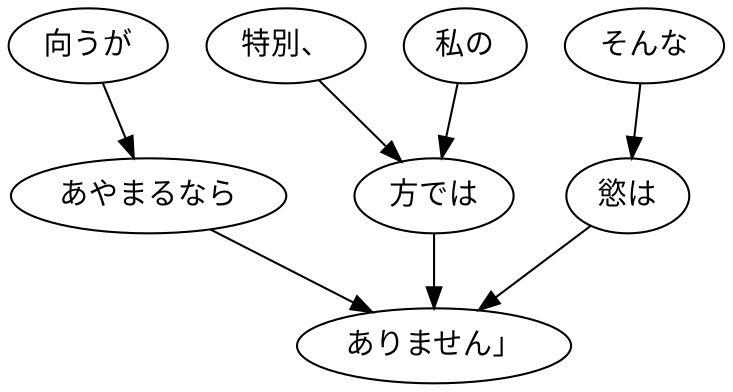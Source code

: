 digraph graph8719 {
	node0 [label="向うが"];
	node1 [label="あやまるなら"];
	node2 [label="特別、"];
	node3 [label="私の"];
	node4 [label="方では"];
	node5 [label="そんな"];
	node6 [label="慾は"];
	node7 [label="ありません」"];
	node0 -> node1;
	node1 -> node7;
	node2 -> node4;
	node3 -> node4;
	node4 -> node7;
	node5 -> node6;
	node6 -> node7;
}
